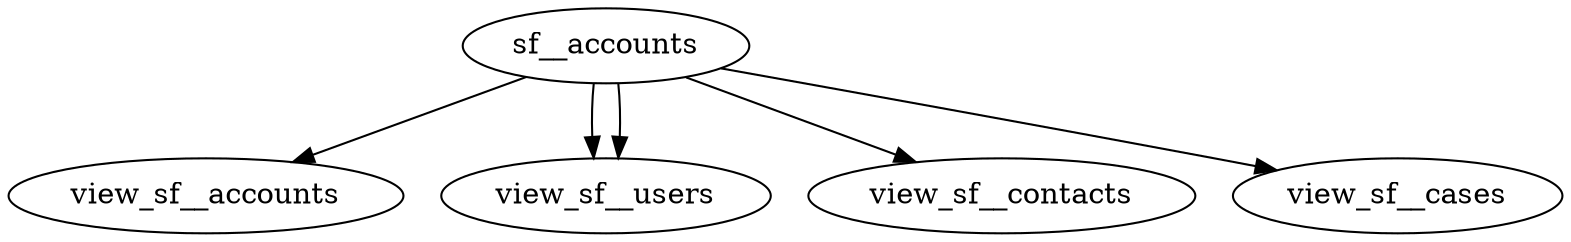 digraph sf__accounts {
	sf__accounts [label=sf__accounts]
	view_sf__accounts [label=view_sf__accounts]
	sf__accounts -> view_sf__accounts
	view_sf__users [label=view_sf__users]
	sf__accounts -> view_sf__users
	view_sf__contacts [label=view_sf__contacts]
	sf__accounts -> view_sf__contacts
	view_sf__cases [label=view_sf__cases]
	sf__accounts -> view_sf__cases
	view_sf__users [label=view_sf__users]
	sf__accounts -> view_sf__users
}
